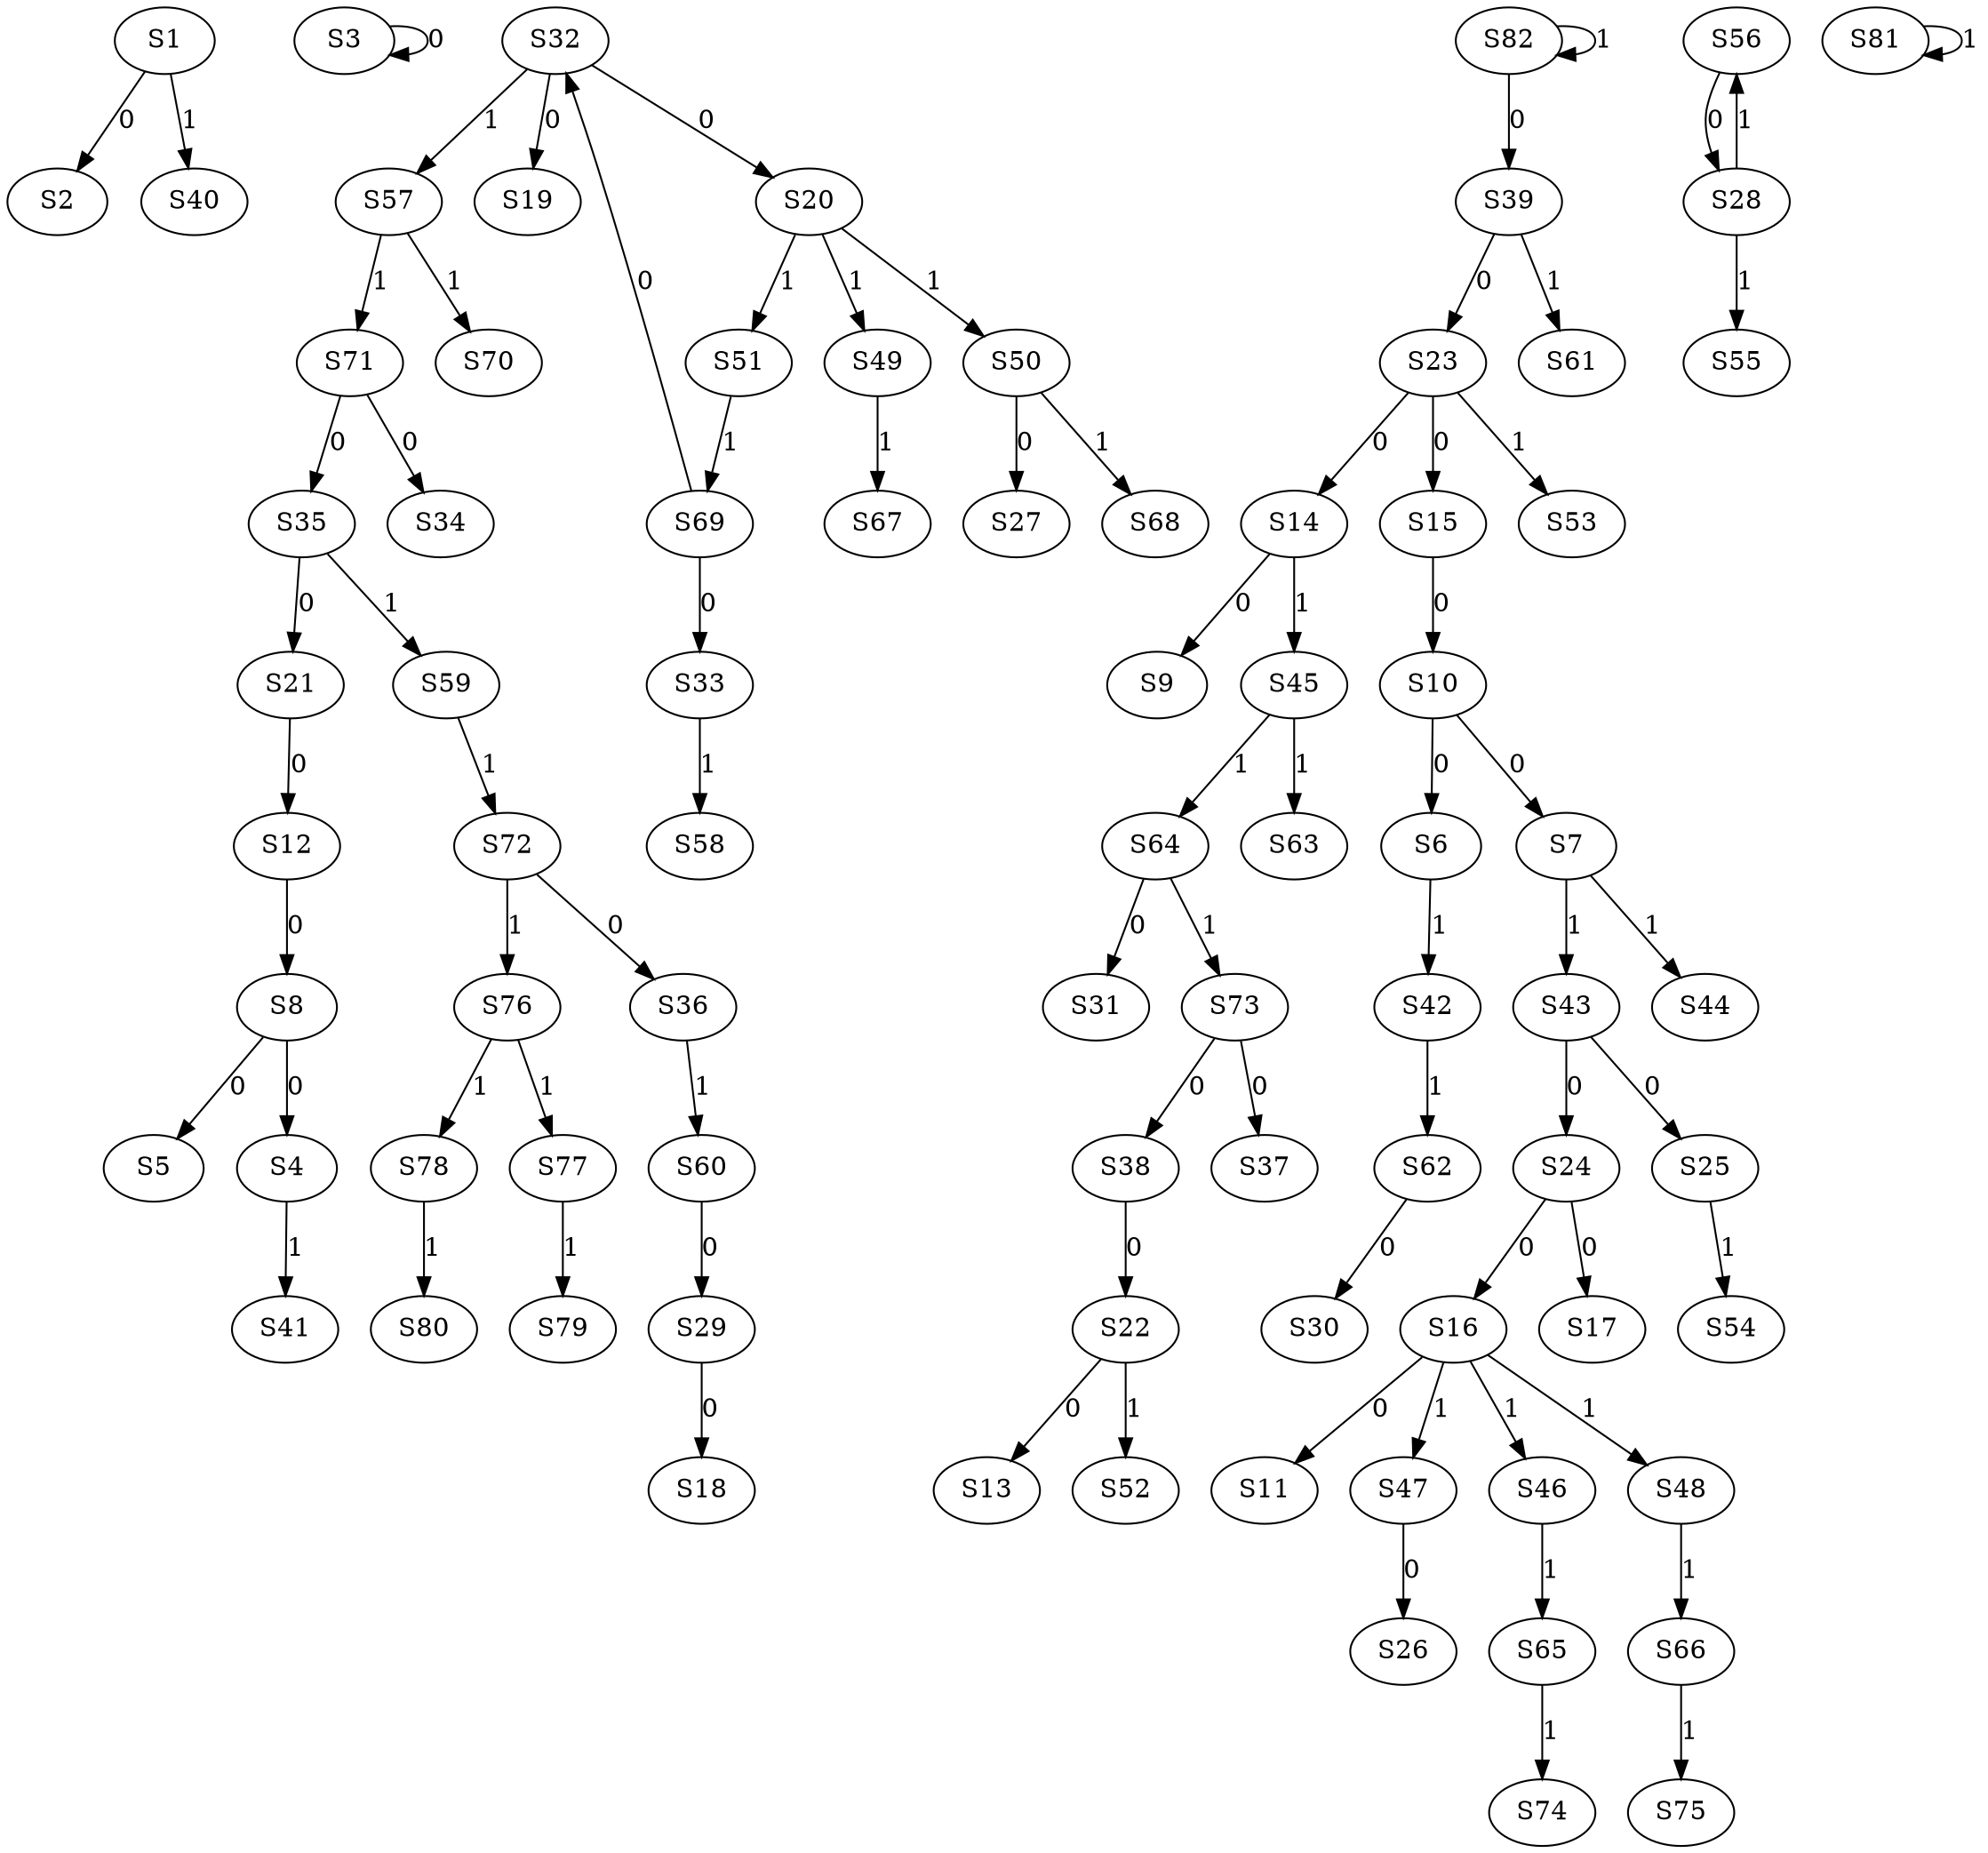 strict digraph {
	S1 -> S2 [ label = 0 ];
	S3 -> S3 [ label = 0 ];
	S8 -> S4 [ label = 0 ];
	S8 -> S5 [ label = 0 ];
	S10 -> S6 [ label = 0 ];
	S10 -> S7 [ label = 0 ];
	S12 -> S8 [ label = 0 ];
	S14 -> S9 [ label = 0 ];
	S15 -> S10 [ label = 0 ];
	S16 -> S11 [ label = 0 ];
	S21 -> S12 [ label = 0 ];
	S22 -> S13 [ label = 0 ];
	S23 -> S14 [ label = 0 ];
	S23 -> S15 [ label = 0 ];
	S24 -> S16 [ label = 0 ];
	S24 -> S17 [ label = 0 ];
	S29 -> S18 [ label = 0 ];
	S32 -> S19 [ label = 0 ];
	S32 -> S20 [ label = 0 ];
	S35 -> S21 [ label = 0 ];
	S38 -> S22 [ label = 0 ];
	S39 -> S23 [ label = 0 ];
	S43 -> S24 [ label = 0 ];
	S43 -> S25 [ label = 0 ];
	S47 -> S26 [ label = 0 ];
	S50 -> S27 [ label = 0 ];
	S56 -> S28 [ label = 0 ];
	S60 -> S29 [ label = 0 ];
	S62 -> S30 [ label = 0 ];
	S64 -> S31 [ label = 0 ];
	S69 -> S32 [ label = 0 ];
	S69 -> S33 [ label = 0 ];
	S71 -> S34 [ label = 0 ];
	S71 -> S35 [ label = 0 ];
	S72 -> S36 [ label = 0 ];
	S73 -> S37 [ label = 0 ];
	S73 -> S38 [ label = 0 ];
	S82 -> S39 [ label = 0 ];
	S1 -> S40 [ label = 1 ];
	S4 -> S41 [ label = 1 ];
	S6 -> S42 [ label = 1 ];
	S7 -> S43 [ label = 1 ];
	S7 -> S44 [ label = 1 ];
	S14 -> S45 [ label = 1 ];
	S16 -> S46 [ label = 1 ];
	S16 -> S47 [ label = 1 ];
	S16 -> S48 [ label = 1 ];
	S20 -> S49 [ label = 1 ];
	S20 -> S50 [ label = 1 ];
	S20 -> S51 [ label = 1 ];
	S22 -> S52 [ label = 1 ];
	S23 -> S53 [ label = 1 ];
	S25 -> S54 [ label = 1 ];
	S28 -> S55 [ label = 1 ];
	S28 -> S56 [ label = 1 ];
	S32 -> S57 [ label = 1 ];
	S33 -> S58 [ label = 1 ];
	S35 -> S59 [ label = 1 ];
	S36 -> S60 [ label = 1 ];
	S39 -> S61 [ label = 1 ];
	S42 -> S62 [ label = 1 ];
	S45 -> S63 [ label = 1 ];
	S45 -> S64 [ label = 1 ];
	S46 -> S65 [ label = 1 ];
	S48 -> S66 [ label = 1 ];
	S49 -> S67 [ label = 1 ];
	S50 -> S68 [ label = 1 ];
	S51 -> S69 [ label = 1 ];
	S57 -> S70 [ label = 1 ];
	S57 -> S71 [ label = 1 ];
	S59 -> S72 [ label = 1 ];
	S64 -> S73 [ label = 1 ];
	S65 -> S74 [ label = 1 ];
	S66 -> S75 [ label = 1 ];
	S72 -> S76 [ label = 1 ];
	S76 -> S77 [ label = 1 ];
	S76 -> S78 [ label = 1 ];
	S77 -> S79 [ label = 1 ];
	S78 -> S80 [ label = 1 ];
	S81 -> S81 [ label = 1 ];
	S82 -> S82 [ label = 1 ];
}
